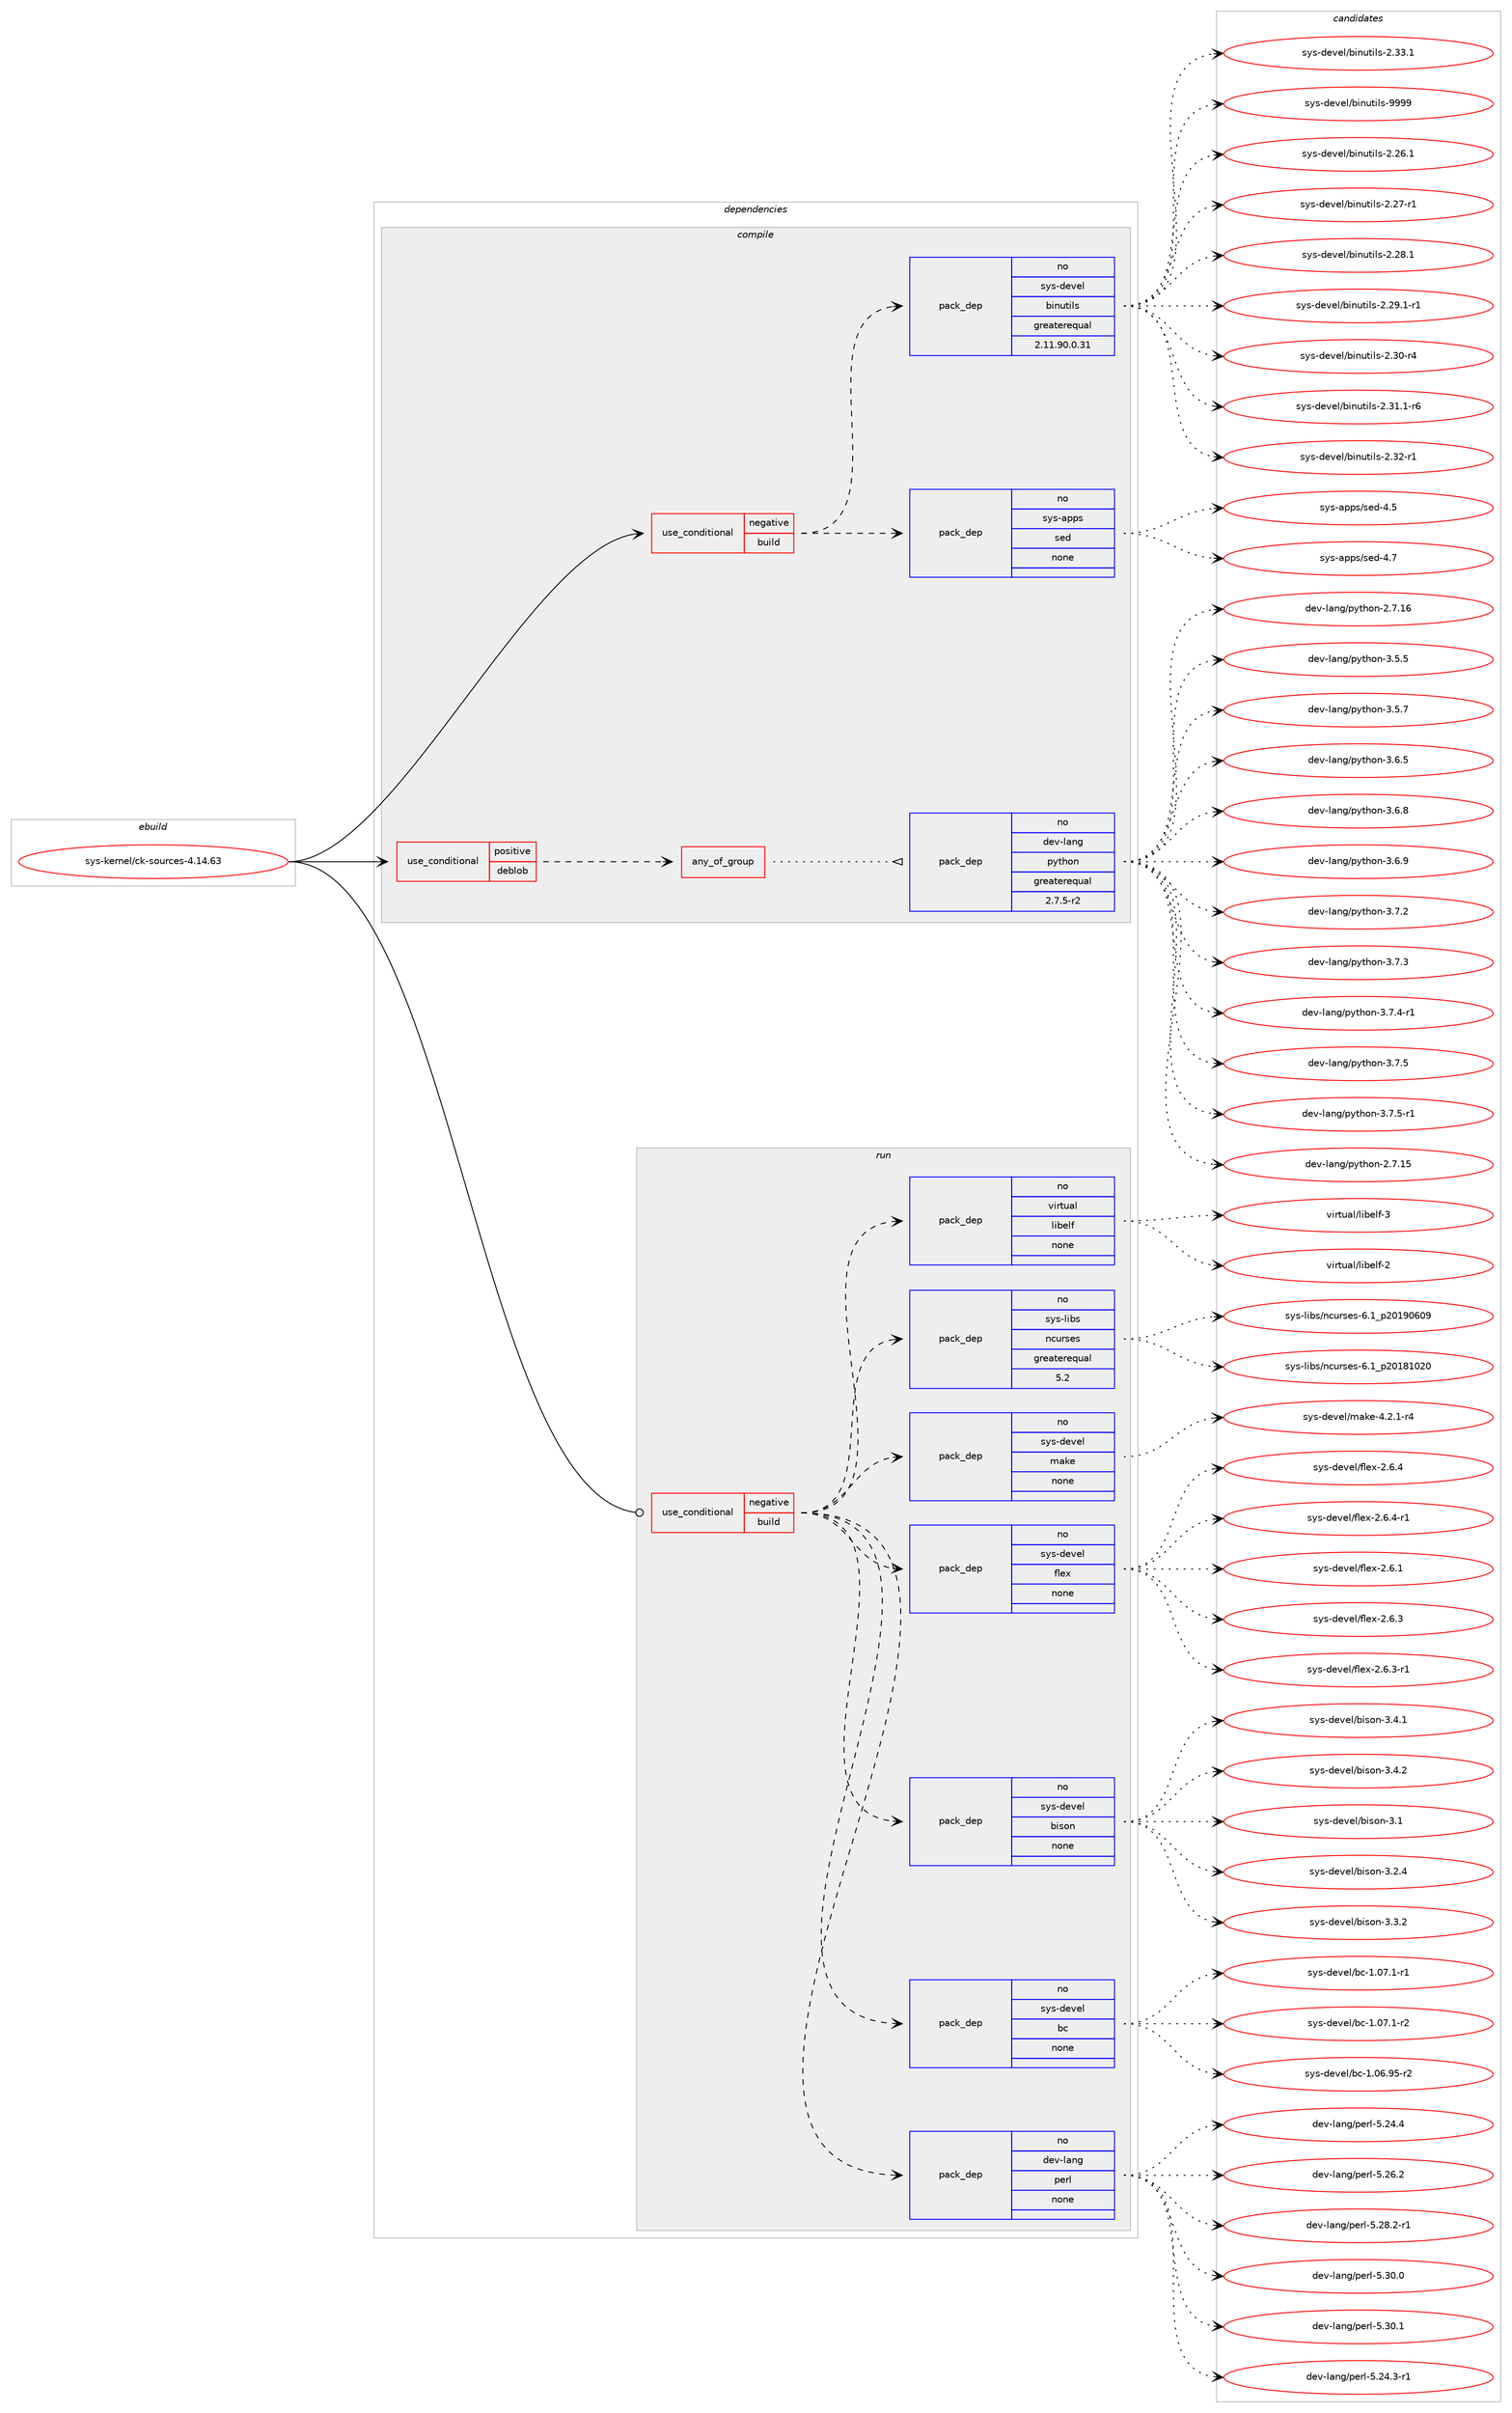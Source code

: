 digraph prolog {

# *************
# Graph options
# *************

newrank=true;
concentrate=true;
compound=true;
graph [rankdir=LR,fontname=Helvetica,fontsize=10,ranksep=1.5];#, ranksep=2.5, nodesep=0.2];
edge  [arrowhead=vee];
node  [fontname=Helvetica,fontsize=10];

# **********
# The ebuild
# **********

subgraph cluster_leftcol {
color=gray;
rank=same;
label=<<i>ebuild</i>>;
id [label="sys-kernel/ck-sources-4.14.63", color=red, width=4, href="../sys-kernel/ck-sources-4.14.63.svg"];
}

# ****************
# The dependencies
# ****************

subgraph cluster_midcol {
color=gray;
label=<<i>dependencies</i>>;
subgraph cluster_compile {
fillcolor="#eeeeee";
style=filled;
label=<<i>compile</i>>;
subgraph cond214863 {
dependency894065 [label=<<TABLE BORDER="0" CELLBORDER="1" CELLSPACING="0" CELLPADDING="4"><TR><TD ROWSPAN="3" CELLPADDING="10">use_conditional</TD></TR><TR><TD>negative</TD></TR><TR><TD>build</TD></TR></TABLE>>, shape=none, color=red];
subgraph pack663541 {
dependency894066 [label=<<TABLE BORDER="0" CELLBORDER="1" CELLSPACING="0" CELLPADDING="4" WIDTH="220"><TR><TD ROWSPAN="6" CELLPADDING="30">pack_dep</TD></TR><TR><TD WIDTH="110">no</TD></TR><TR><TD>sys-apps</TD></TR><TR><TD>sed</TD></TR><TR><TD>none</TD></TR><TR><TD></TD></TR></TABLE>>, shape=none, color=blue];
}
dependency894065:e -> dependency894066:w [weight=20,style="dashed",arrowhead="vee"];
subgraph pack663542 {
dependency894067 [label=<<TABLE BORDER="0" CELLBORDER="1" CELLSPACING="0" CELLPADDING="4" WIDTH="220"><TR><TD ROWSPAN="6" CELLPADDING="30">pack_dep</TD></TR><TR><TD WIDTH="110">no</TD></TR><TR><TD>sys-devel</TD></TR><TR><TD>binutils</TD></TR><TR><TD>greaterequal</TD></TR><TR><TD>2.11.90.0.31</TD></TR></TABLE>>, shape=none, color=blue];
}
dependency894065:e -> dependency894067:w [weight=20,style="dashed",arrowhead="vee"];
}
id:e -> dependency894065:w [weight=20,style="solid",arrowhead="vee"];
subgraph cond214864 {
dependency894068 [label=<<TABLE BORDER="0" CELLBORDER="1" CELLSPACING="0" CELLPADDING="4"><TR><TD ROWSPAN="3" CELLPADDING="10">use_conditional</TD></TR><TR><TD>positive</TD></TR><TR><TD>deblob</TD></TR></TABLE>>, shape=none, color=red];
subgraph any15121 {
dependency894069 [label=<<TABLE BORDER="0" CELLBORDER="1" CELLSPACING="0" CELLPADDING="4"><TR><TD CELLPADDING="10">any_of_group</TD></TR></TABLE>>, shape=none, color=red];subgraph pack663543 {
dependency894070 [label=<<TABLE BORDER="0" CELLBORDER="1" CELLSPACING="0" CELLPADDING="4" WIDTH="220"><TR><TD ROWSPAN="6" CELLPADDING="30">pack_dep</TD></TR><TR><TD WIDTH="110">no</TD></TR><TR><TD>dev-lang</TD></TR><TR><TD>python</TD></TR><TR><TD>greaterequal</TD></TR><TR><TD>2.7.5-r2</TD></TR></TABLE>>, shape=none, color=blue];
}
dependency894069:e -> dependency894070:w [weight=20,style="dotted",arrowhead="oinv"];
}
dependency894068:e -> dependency894069:w [weight=20,style="dashed",arrowhead="vee"];
}
id:e -> dependency894068:w [weight=20,style="solid",arrowhead="vee"];
}
subgraph cluster_compileandrun {
fillcolor="#eeeeee";
style=filled;
label=<<i>compile and run</i>>;
}
subgraph cluster_run {
fillcolor="#eeeeee";
style=filled;
label=<<i>run</i>>;
subgraph cond214865 {
dependency894071 [label=<<TABLE BORDER="0" CELLBORDER="1" CELLSPACING="0" CELLPADDING="4"><TR><TD ROWSPAN="3" CELLPADDING="10">use_conditional</TD></TR><TR><TD>negative</TD></TR><TR><TD>build</TD></TR></TABLE>>, shape=none, color=red];
subgraph pack663544 {
dependency894072 [label=<<TABLE BORDER="0" CELLBORDER="1" CELLSPACING="0" CELLPADDING="4" WIDTH="220"><TR><TD ROWSPAN="6" CELLPADDING="30">pack_dep</TD></TR><TR><TD WIDTH="110">no</TD></TR><TR><TD>dev-lang</TD></TR><TR><TD>perl</TD></TR><TR><TD>none</TD></TR><TR><TD></TD></TR></TABLE>>, shape=none, color=blue];
}
dependency894071:e -> dependency894072:w [weight=20,style="dashed",arrowhead="vee"];
subgraph pack663545 {
dependency894073 [label=<<TABLE BORDER="0" CELLBORDER="1" CELLSPACING="0" CELLPADDING="4" WIDTH="220"><TR><TD ROWSPAN="6" CELLPADDING="30">pack_dep</TD></TR><TR><TD WIDTH="110">no</TD></TR><TR><TD>sys-devel</TD></TR><TR><TD>bc</TD></TR><TR><TD>none</TD></TR><TR><TD></TD></TR></TABLE>>, shape=none, color=blue];
}
dependency894071:e -> dependency894073:w [weight=20,style="dashed",arrowhead="vee"];
subgraph pack663546 {
dependency894074 [label=<<TABLE BORDER="0" CELLBORDER="1" CELLSPACING="0" CELLPADDING="4" WIDTH="220"><TR><TD ROWSPAN="6" CELLPADDING="30">pack_dep</TD></TR><TR><TD WIDTH="110">no</TD></TR><TR><TD>sys-devel</TD></TR><TR><TD>bison</TD></TR><TR><TD>none</TD></TR><TR><TD></TD></TR></TABLE>>, shape=none, color=blue];
}
dependency894071:e -> dependency894074:w [weight=20,style="dashed",arrowhead="vee"];
subgraph pack663547 {
dependency894075 [label=<<TABLE BORDER="0" CELLBORDER="1" CELLSPACING="0" CELLPADDING="4" WIDTH="220"><TR><TD ROWSPAN="6" CELLPADDING="30">pack_dep</TD></TR><TR><TD WIDTH="110">no</TD></TR><TR><TD>sys-devel</TD></TR><TR><TD>flex</TD></TR><TR><TD>none</TD></TR><TR><TD></TD></TR></TABLE>>, shape=none, color=blue];
}
dependency894071:e -> dependency894075:w [weight=20,style="dashed",arrowhead="vee"];
subgraph pack663548 {
dependency894076 [label=<<TABLE BORDER="0" CELLBORDER="1" CELLSPACING="0" CELLPADDING="4" WIDTH="220"><TR><TD ROWSPAN="6" CELLPADDING="30">pack_dep</TD></TR><TR><TD WIDTH="110">no</TD></TR><TR><TD>sys-devel</TD></TR><TR><TD>make</TD></TR><TR><TD>none</TD></TR><TR><TD></TD></TR></TABLE>>, shape=none, color=blue];
}
dependency894071:e -> dependency894076:w [weight=20,style="dashed",arrowhead="vee"];
subgraph pack663549 {
dependency894077 [label=<<TABLE BORDER="0" CELLBORDER="1" CELLSPACING="0" CELLPADDING="4" WIDTH="220"><TR><TD ROWSPAN="6" CELLPADDING="30">pack_dep</TD></TR><TR><TD WIDTH="110">no</TD></TR><TR><TD>sys-libs</TD></TR><TR><TD>ncurses</TD></TR><TR><TD>greaterequal</TD></TR><TR><TD>5.2</TD></TR></TABLE>>, shape=none, color=blue];
}
dependency894071:e -> dependency894077:w [weight=20,style="dashed",arrowhead="vee"];
subgraph pack663550 {
dependency894078 [label=<<TABLE BORDER="0" CELLBORDER="1" CELLSPACING="0" CELLPADDING="4" WIDTH="220"><TR><TD ROWSPAN="6" CELLPADDING="30">pack_dep</TD></TR><TR><TD WIDTH="110">no</TD></TR><TR><TD>virtual</TD></TR><TR><TD>libelf</TD></TR><TR><TD>none</TD></TR><TR><TD></TD></TR></TABLE>>, shape=none, color=blue];
}
dependency894071:e -> dependency894078:w [weight=20,style="dashed",arrowhead="vee"];
}
id:e -> dependency894071:w [weight=20,style="solid",arrowhead="odot"];
}
}

# **************
# The candidates
# **************

subgraph cluster_choices {
rank=same;
color=gray;
label=<<i>candidates</i>>;

subgraph choice663541 {
color=black;
nodesep=1;
choice11512111545971121121154711510110045524653 [label="sys-apps/sed-4.5", color=red, width=4,href="../sys-apps/sed-4.5.svg"];
choice11512111545971121121154711510110045524655 [label="sys-apps/sed-4.7", color=red, width=4,href="../sys-apps/sed-4.7.svg"];
dependency894066:e -> choice11512111545971121121154711510110045524653:w [style=dotted,weight="100"];
dependency894066:e -> choice11512111545971121121154711510110045524655:w [style=dotted,weight="100"];
}
subgraph choice663542 {
color=black;
nodesep=1;
choice11512111545100101118101108479810511011711610510811545504650544649 [label="sys-devel/binutils-2.26.1", color=red, width=4,href="../sys-devel/binutils-2.26.1.svg"];
choice11512111545100101118101108479810511011711610510811545504650554511449 [label="sys-devel/binutils-2.27-r1", color=red, width=4,href="../sys-devel/binutils-2.27-r1.svg"];
choice11512111545100101118101108479810511011711610510811545504650564649 [label="sys-devel/binutils-2.28.1", color=red, width=4,href="../sys-devel/binutils-2.28.1.svg"];
choice115121115451001011181011084798105110117116105108115455046505746494511449 [label="sys-devel/binutils-2.29.1-r1", color=red, width=4,href="../sys-devel/binutils-2.29.1-r1.svg"];
choice11512111545100101118101108479810511011711610510811545504651484511452 [label="sys-devel/binutils-2.30-r4", color=red, width=4,href="../sys-devel/binutils-2.30-r4.svg"];
choice115121115451001011181011084798105110117116105108115455046514946494511454 [label="sys-devel/binutils-2.31.1-r6", color=red, width=4,href="../sys-devel/binutils-2.31.1-r6.svg"];
choice11512111545100101118101108479810511011711610510811545504651504511449 [label="sys-devel/binutils-2.32-r1", color=red, width=4,href="../sys-devel/binutils-2.32-r1.svg"];
choice11512111545100101118101108479810511011711610510811545504651514649 [label="sys-devel/binutils-2.33.1", color=red, width=4,href="../sys-devel/binutils-2.33.1.svg"];
choice1151211154510010111810110847981051101171161051081154557575757 [label="sys-devel/binutils-9999", color=red, width=4,href="../sys-devel/binutils-9999.svg"];
dependency894067:e -> choice11512111545100101118101108479810511011711610510811545504650544649:w [style=dotted,weight="100"];
dependency894067:e -> choice11512111545100101118101108479810511011711610510811545504650554511449:w [style=dotted,weight="100"];
dependency894067:e -> choice11512111545100101118101108479810511011711610510811545504650564649:w [style=dotted,weight="100"];
dependency894067:e -> choice115121115451001011181011084798105110117116105108115455046505746494511449:w [style=dotted,weight="100"];
dependency894067:e -> choice11512111545100101118101108479810511011711610510811545504651484511452:w [style=dotted,weight="100"];
dependency894067:e -> choice115121115451001011181011084798105110117116105108115455046514946494511454:w [style=dotted,weight="100"];
dependency894067:e -> choice11512111545100101118101108479810511011711610510811545504651504511449:w [style=dotted,weight="100"];
dependency894067:e -> choice11512111545100101118101108479810511011711610510811545504651514649:w [style=dotted,weight="100"];
dependency894067:e -> choice1151211154510010111810110847981051101171161051081154557575757:w [style=dotted,weight="100"];
}
subgraph choice663543 {
color=black;
nodesep=1;
choice10010111845108971101034711212111610411111045504655464953 [label="dev-lang/python-2.7.15", color=red, width=4,href="../dev-lang/python-2.7.15.svg"];
choice10010111845108971101034711212111610411111045504655464954 [label="dev-lang/python-2.7.16", color=red, width=4,href="../dev-lang/python-2.7.16.svg"];
choice100101118451089711010347112121116104111110455146534653 [label="dev-lang/python-3.5.5", color=red, width=4,href="../dev-lang/python-3.5.5.svg"];
choice100101118451089711010347112121116104111110455146534655 [label="dev-lang/python-3.5.7", color=red, width=4,href="../dev-lang/python-3.5.7.svg"];
choice100101118451089711010347112121116104111110455146544653 [label="dev-lang/python-3.6.5", color=red, width=4,href="../dev-lang/python-3.6.5.svg"];
choice100101118451089711010347112121116104111110455146544656 [label="dev-lang/python-3.6.8", color=red, width=4,href="../dev-lang/python-3.6.8.svg"];
choice100101118451089711010347112121116104111110455146544657 [label="dev-lang/python-3.6.9", color=red, width=4,href="../dev-lang/python-3.6.9.svg"];
choice100101118451089711010347112121116104111110455146554650 [label="dev-lang/python-3.7.2", color=red, width=4,href="../dev-lang/python-3.7.2.svg"];
choice100101118451089711010347112121116104111110455146554651 [label="dev-lang/python-3.7.3", color=red, width=4,href="../dev-lang/python-3.7.3.svg"];
choice1001011184510897110103471121211161041111104551465546524511449 [label="dev-lang/python-3.7.4-r1", color=red, width=4,href="../dev-lang/python-3.7.4-r1.svg"];
choice100101118451089711010347112121116104111110455146554653 [label="dev-lang/python-3.7.5", color=red, width=4,href="../dev-lang/python-3.7.5.svg"];
choice1001011184510897110103471121211161041111104551465546534511449 [label="dev-lang/python-3.7.5-r1", color=red, width=4,href="../dev-lang/python-3.7.5-r1.svg"];
dependency894070:e -> choice10010111845108971101034711212111610411111045504655464953:w [style=dotted,weight="100"];
dependency894070:e -> choice10010111845108971101034711212111610411111045504655464954:w [style=dotted,weight="100"];
dependency894070:e -> choice100101118451089711010347112121116104111110455146534653:w [style=dotted,weight="100"];
dependency894070:e -> choice100101118451089711010347112121116104111110455146534655:w [style=dotted,weight="100"];
dependency894070:e -> choice100101118451089711010347112121116104111110455146544653:w [style=dotted,weight="100"];
dependency894070:e -> choice100101118451089711010347112121116104111110455146544656:w [style=dotted,weight="100"];
dependency894070:e -> choice100101118451089711010347112121116104111110455146544657:w [style=dotted,weight="100"];
dependency894070:e -> choice100101118451089711010347112121116104111110455146554650:w [style=dotted,weight="100"];
dependency894070:e -> choice100101118451089711010347112121116104111110455146554651:w [style=dotted,weight="100"];
dependency894070:e -> choice1001011184510897110103471121211161041111104551465546524511449:w [style=dotted,weight="100"];
dependency894070:e -> choice100101118451089711010347112121116104111110455146554653:w [style=dotted,weight="100"];
dependency894070:e -> choice1001011184510897110103471121211161041111104551465546534511449:w [style=dotted,weight="100"];
}
subgraph choice663544 {
color=black;
nodesep=1;
choice100101118451089711010347112101114108455346505246514511449 [label="dev-lang/perl-5.24.3-r1", color=red, width=4,href="../dev-lang/perl-5.24.3-r1.svg"];
choice10010111845108971101034711210111410845534650524652 [label="dev-lang/perl-5.24.4", color=red, width=4,href="../dev-lang/perl-5.24.4.svg"];
choice10010111845108971101034711210111410845534650544650 [label="dev-lang/perl-5.26.2", color=red, width=4,href="../dev-lang/perl-5.26.2.svg"];
choice100101118451089711010347112101114108455346505646504511449 [label="dev-lang/perl-5.28.2-r1", color=red, width=4,href="../dev-lang/perl-5.28.2-r1.svg"];
choice10010111845108971101034711210111410845534651484648 [label="dev-lang/perl-5.30.0", color=red, width=4,href="../dev-lang/perl-5.30.0.svg"];
choice10010111845108971101034711210111410845534651484649 [label="dev-lang/perl-5.30.1", color=red, width=4,href="../dev-lang/perl-5.30.1.svg"];
dependency894072:e -> choice100101118451089711010347112101114108455346505246514511449:w [style=dotted,weight="100"];
dependency894072:e -> choice10010111845108971101034711210111410845534650524652:w [style=dotted,weight="100"];
dependency894072:e -> choice10010111845108971101034711210111410845534650544650:w [style=dotted,weight="100"];
dependency894072:e -> choice100101118451089711010347112101114108455346505646504511449:w [style=dotted,weight="100"];
dependency894072:e -> choice10010111845108971101034711210111410845534651484648:w [style=dotted,weight="100"];
dependency894072:e -> choice10010111845108971101034711210111410845534651484649:w [style=dotted,weight="100"];
}
subgraph choice663545 {
color=black;
nodesep=1;
choice1151211154510010111810110847989945494648544657534511450 [label="sys-devel/bc-1.06.95-r2", color=red, width=4,href="../sys-devel/bc-1.06.95-r2.svg"];
choice11512111545100101118101108479899454946485546494511449 [label="sys-devel/bc-1.07.1-r1", color=red, width=4,href="../sys-devel/bc-1.07.1-r1.svg"];
choice11512111545100101118101108479899454946485546494511450 [label="sys-devel/bc-1.07.1-r2", color=red, width=4,href="../sys-devel/bc-1.07.1-r2.svg"];
dependency894073:e -> choice1151211154510010111810110847989945494648544657534511450:w [style=dotted,weight="100"];
dependency894073:e -> choice11512111545100101118101108479899454946485546494511449:w [style=dotted,weight="100"];
dependency894073:e -> choice11512111545100101118101108479899454946485546494511450:w [style=dotted,weight="100"];
}
subgraph choice663546 {
color=black;
nodesep=1;
choice11512111545100101118101108479810511511111045514649 [label="sys-devel/bison-3.1", color=red, width=4,href="../sys-devel/bison-3.1.svg"];
choice115121115451001011181011084798105115111110455146504652 [label="sys-devel/bison-3.2.4", color=red, width=4,href="../sys-devel/bison-3.2.4.svg"];
choice115121115451001011181011084798105115111110455146514650 [label="sys-devel/bison-3.3.2", color=red, width=4,href="../sys-devel/bison-3.3.2.svg"];
choice115121115451001011181011084798105115111110455146524649 [label="sys-devel/bison-3.4.1", color=red, width=4,href="../sys-devel/bison-3.4.1.svg"];
choice115121115451001011181011084798105115111110455146524650 [label="sys-devel/bison-3.4.2", color=red, width=4,href="../sys-devel/bison-3.4.2.svg"];
dependency894074:e -> choice11512111545100101118101108479810511511111045514649:w [style=dotted,weight="100"];
dependency894074:e -> choice115121115451001011181011084798105115111110455146504652:w [style=dotted,weight="100"];
dependency894074:e -> choice115121115451001011181011084798105115111110455146514650:w [style=dotted,weight="100"];
dependency894074:e -> choice115121115451001011181011084798105115111110455146524649:w [style=dotted,weight="100"];
dependency894074:e -> choice115121115451001011181011084798105115111110455146524650:w [style=dotted,weight="100"];
}
subgraph choice663547 {
color=black;
nodesep=1;
choice1151211154510010111810110847102108101120455046544649 [label="sys-devel/flex-2.6.1", color=red, width=4,href="../sys-devel/flex-2.6.1.svg"];
choice1151211154510010111810110847102108101120455046544651 [label="sys-devel/flex-2.6.3", color=red, width=4,href="../sys-devel/flex-2.6.3.svg"];
choice11512111545100101118101108471021081011204550465446514511449 [label="sys-devel/flex-2.6.3-r1", color=red, width=4,href="../sys-devel/flex-2.6.3-r1.svg"];
choice1151211154510010111810110847102108101120455046544652 [label="sys-devel/flex-2.6.4", color=red, width=4,href="../sys-devel/flex-2.6.4.svg"];
choice11512111545100101118101108471021081011204550465446524511449 [label="sys-devel/flex-2.6.4-r1", color=red, width=4,href="../sys-devel/flex-2.6.4-r1.svg"];
dependency894075:e -> choice1151211154510010111810110847102108101120455046544649:w [style=dotted,weight="100"];
dependency894075:e -> choice1151211154510010111810110847102108101120455046544651:w [style=dotted,weight="100"];
dependency894075:e -> choice11512111545100101118101108471021081011204550465446514511449:w [style=dotted,weight="100"];
dependency894075:e -> choice1151211154510010111810110847102108101120455046544652:w [style=dotted,weight="100"];
dependency894075:e -> choice11512111545100101118101108471021081011204550465446524511449:w [style=dotted,weight="100"];
}
subgraph choice663548 {
color=black;
nodesep=1;
choice1151211154510010111810110847109971071014552465046494511452 [label="sys-devel/make-4.2.1-r4", color=red, width=4,href="../sys-devel/make-4.2.1-r4.svg"];
dependency894076:e -> choice1151211154510010111810110847109971071014552465046494511452:w [style=dotted,weight="100"];
}
subgraph choice663549 {
color=black;
nodesep=1;
choice1151211154510810598115471109911711411510111545544649951125048495649485048 [label="sys-libs/ncurses-6.1_p20181020", color=red, width=4,href="../sys-libs/ncurses-6.1_p20181020.svg"];
choice1151211154510810598115471109911711411510111545544649951125048495748544857 [label="sys-libs/ncurses-6.1_p20190609", color=red, width=4,href="../sys-libs/ncurses-6.1_p20190609.svg"];
dependency894077:e -> choice1151211154510810598115471109911711411510111545544649951125048495649485048:w [style=dotted,weight="100"];
dependency894077:e -> choice1151211154510810598115471109911711411510111545544649951125048495748544857:w [style=dotted,weight="100"];
}
subgraph choice663550 {
color=black;
nodesep=1;
choice1181051141161179710847108105981011081024550 [label="virtual/libelf-2", color=red, width=4,href="../virtual/libelf-2.svg"];
choice1181051141161179710847108105981011081024551 [label="virtual/libelf-3", color=red, width=4,href="../virtual/libelf-3.svg"];
dependency894078:e -> choice1181051141161179710847108105981011081024550:w [style=dotted,weight="100"];
dependency894078:e -> choice1181051141161179710847108105981011081024551:w [style=dotted,weight="100"];
}
}

}
